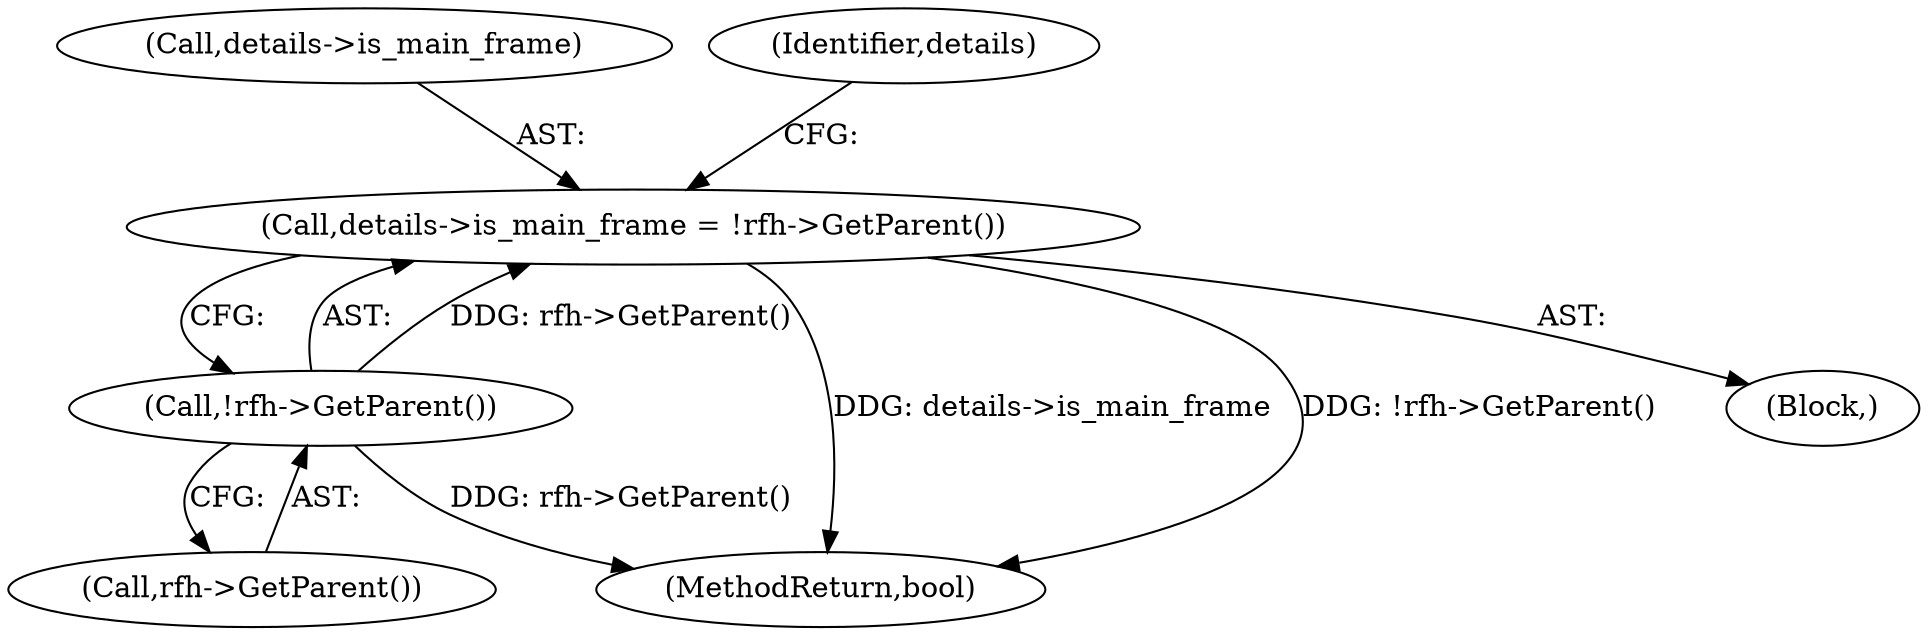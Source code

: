 digraph "0_Chrome_c050720e317e5223bcbdcaafb816befa789ceaa9@API" {
"1000417" [label="(Call,details->is_main_frame = !rfh->GetParent())"];
"1000421" [label="(Call,!rfh->GetParent())"];
"1000417" [label="(Call,details->is_main_frame = !rfh->GetParent())"];
"1000462" [label="(MethodReturn,bool)"];
"1000422" [label="(Call,rfh->GetParent())"];
"1000421" [label="(Call,!rfh->GetParent())"];
"1000418" [label="(Call,details->is_main_frame)"];
"1000110" [label="(Block,)"];
"1000425" [label="(Identifier,details)"];
"1000417" -> "1000110"  [label="AST: "];
"1000417" -> "1000421"  [label="CFG: "];
"1000418" -> "1000417"  [label="AST: "];
"1000421" -> "1000417"  [label="AST: "];
"1000425" -> "1000417"  [label="CFG: "];
"1000417" -> "1000462"  [label="DDG: details->is_main_frame"];
"1000417" -> "1000462"  [label="DDG: !rfh->GetParent()"];
"1000421" -> "1000417"  [label="DDG: rfh->GetParent()"];
"1000421" -> "1000422"  [label="CFG: "];
"1000422" -> "1000421"  [label="AST: "];
"1000421" -> "1000462"  [label="DDG: rfh->GetParent()"];
}
